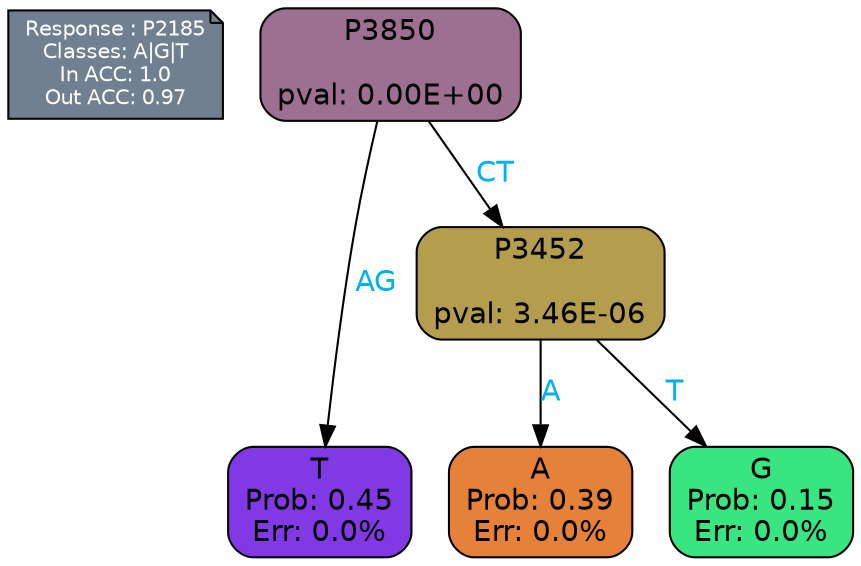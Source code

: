 digraph Tree {
node [shape=box, style="filled, rounded", color="black", fontname=helvetica] ;
graph [ranksep=equally, splines=polylines, bgcolor=transparent, dpi=600] ;
edge [fontname=helvetica] ;
LEGEND [label="Response : P2185
Classes: A|G|T
In ACC: 1.0
Out ACC: 0.97
",shape=note,align=left,style=filled,fillcolor="slategray",fontcolor="white",fontsize=10];1 [label="P3850

pval: 0.00E+00", fillcolor="#9d7091"] ;
2 [label="T
Prob: 0.45
Err: 0.0%", fillcolor="#8139e5"] ;
3 [label="P3452

pval: 3.46E-06", fillcolor="#b49d4d"] ;
4 [label="A
Prob: 0.39
Err: 0.0%", fillcolor="#e58139"] ;
5 [label="G
Prob: 0.15
Err: 0.0%", fillcolor="#39e581"] ;
1 -> 2 [label="AG",fontcolor=deepskyblue2] ;
1 -> 3 [label="CT",fontcolor=deepskyblue2] ;
3 -> 4 [label="A",fontcolor=deepskyblue2] ;
3 -> 5 [label="T",fontcolor=deepskyblue2] ;
{rank = same; 2;4;5;}{rank = same; LEGEND;1;}}